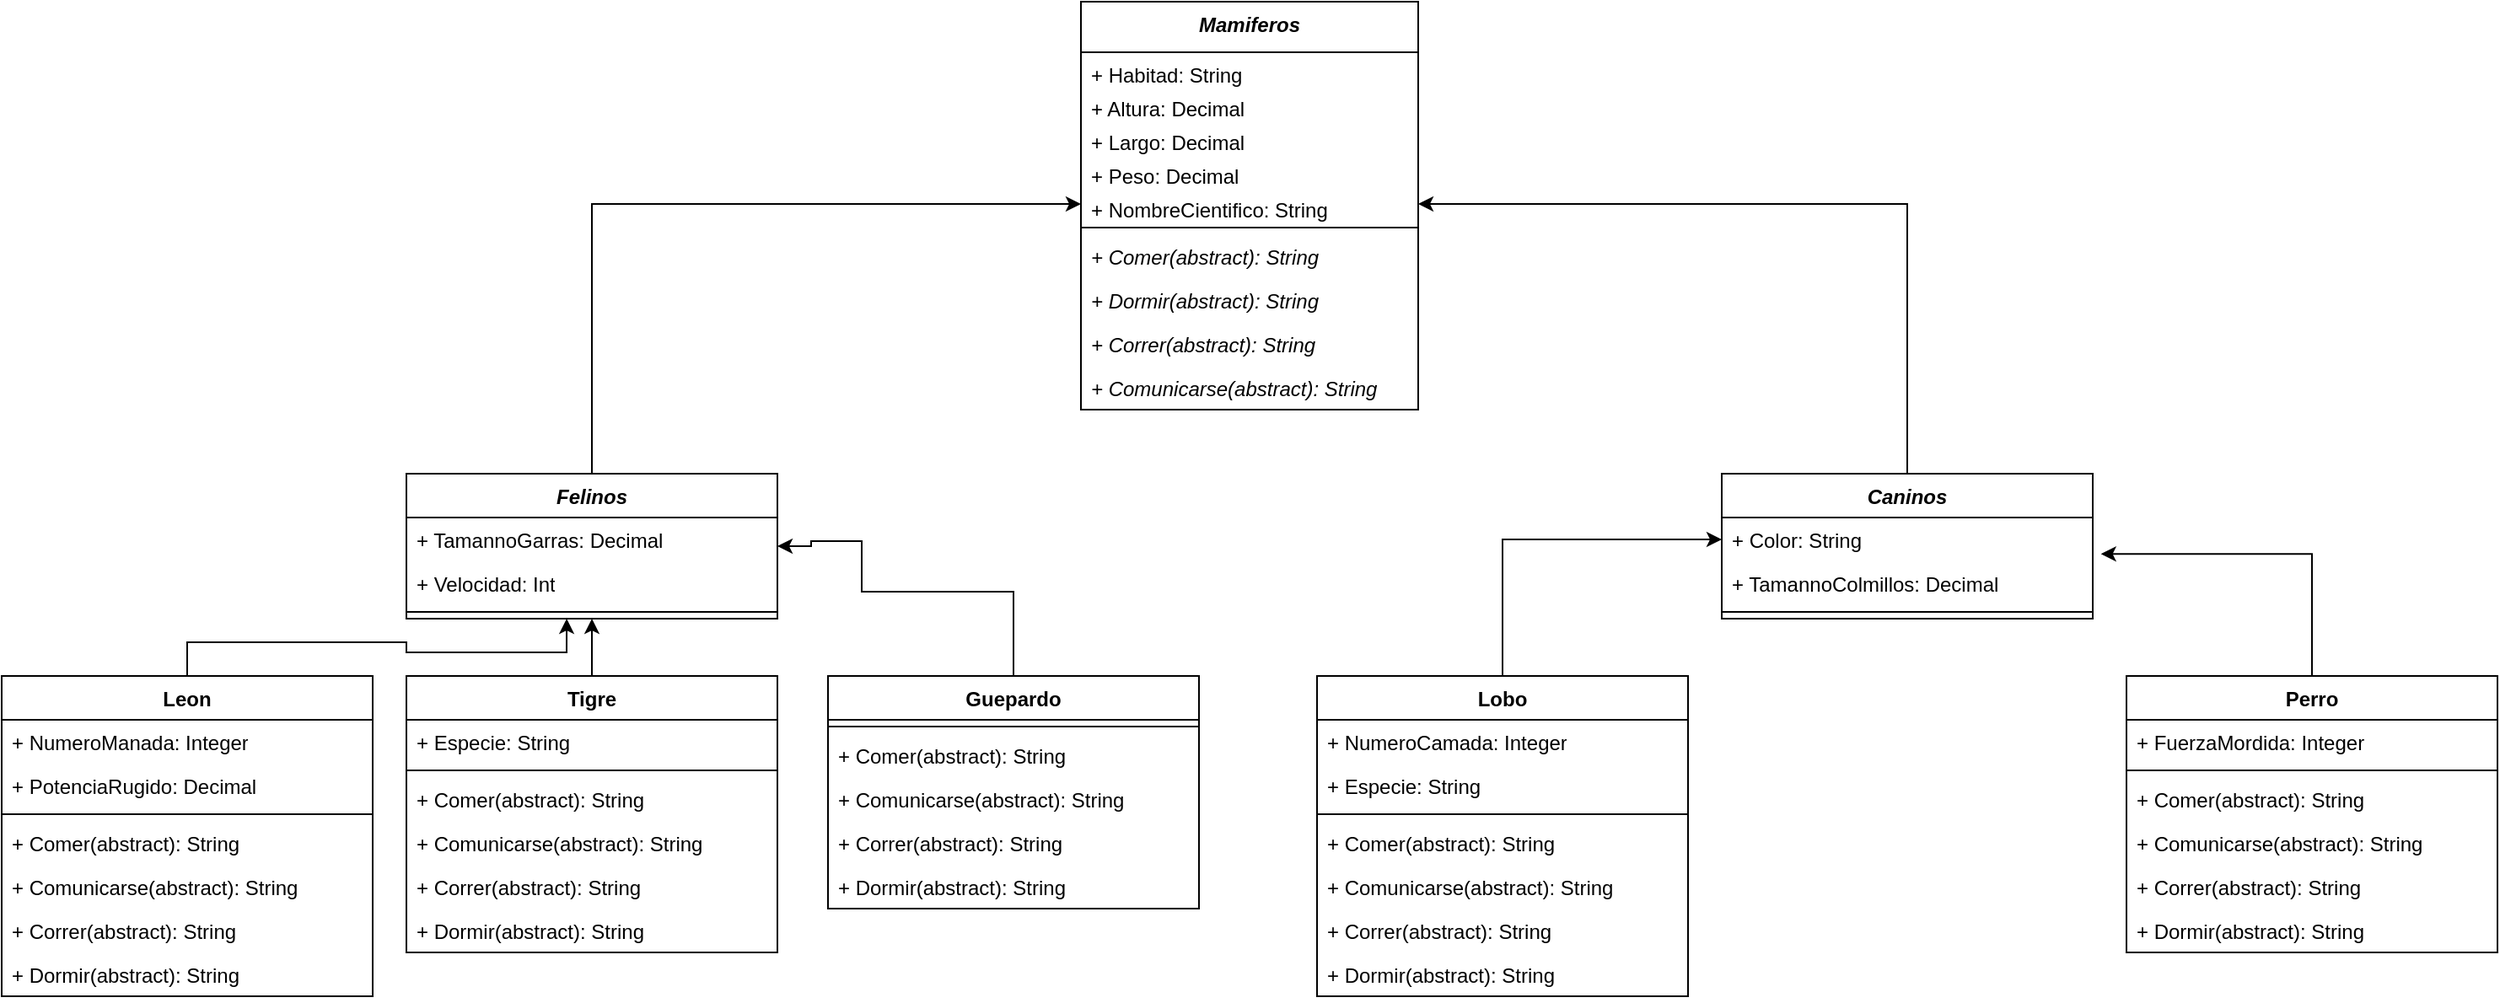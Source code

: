 <mxfile version="24.5.3" type="device">
  <diagram id="C5RBs43oDa-KdzZeNtuy" name="Page-1">
    <mxGraphModel dx="2427" dy="953" grid="1" gridSize="10" guides="1" tooltips="1" connect="1" arrows="1" fold="1" page="1" pageScale="1" pageWidth="827" pageHeight="1169" math="0" shadow="0">
      <root>
        <mxCell id="WIyWlLk6GJQsqaUBKTNV-0" />
        <mxCell id="WIyWlLk6GJQsqaUBKTNV-1" parent="WIyWlLk6GJQsqaUBKTNV-0" />
        <object label="&lt;i&gt;Mamiferos&lt;/i&gt;" Habitad="String" Altura="Decimal" Largo="Decimal" Peso="Decimal" NombreCientifico="String" id="YpqRDH7Y1r-1CHJtcinR-12">
          <mxCell style="swimlane;fontStyle=1;align=center;verticalAlign=top;childLayout=stackLayout;horizontal=1;startSize=30;horizontalStack=0;resizeParent=1;resizeParentMax=0;resizeLast=0;collapsible=1;marginBottom=0;whiteSpace=wrap;html=1;" vertex="1" parent="WIyWlLk6GJQsqaUBKTNV-1">
            <mxGeometry x="300" y="80" width="200" height="242" as="geometry">
              <mxRectangle x="-10" y="10" width="100" height="30" as="alternateBounds" />
            </mxGeometry>
          </mxCell>
        </object>
        <object label="+ Habitad: String" Habitad="String" id="YpqRDH7Y1r-1CHJtcinR-13">
          <mxCell style="text;strokeColor=none;fillColor=none;align=left;verticalAlign=top;spacingLeft=4;spacingRight=4;overflow=hidden;rotatable=0;points=[[0,0.5],[1,0.5]];portConstraint=eastwest;whiteSpace=wrap;html=1;" vertex="1" parent="YpqRDH7Y1r-1CHJtcinR-12">
            <mxGeometry y="30" width="200" height="20" as="geometry" />
          </mxCell>
        </object>
        <object label="+ Altura: Decimal" Habitad="String" id="YpqRDH7Y1r-1CHJtcinR-16">
          <mxCell style="text;strokeColor=none;fillColor=none;align=left;verticalAlign=top;spacingLeft=4;spacingRight=4;overflow=hidden;rotatable=0;points=[[0,0.5],[1,0.5]];portConstraint=eastwest;whiteSpace=wrap;html=1;" vertex="1" parent="YpqRDH7Y1r-1CHJtcinR-12">
            <mxGeometry y="50" width="200" height="20" as="geometry" />
          </mxCell>
        </object>
        <object label="+ Largo: Decimal" Habitad="String" id="YpqRDH7Y1r-1CHJtcinR-17">
          <mxCell style="text;strokeColor=none;fillColor=none;align=left;verticalAlign=top;spacingLeft=4;spacingRight=4;overflow=hidden;rotatable=0;points=[[0,0.5],[1,0.5]];portConstraint=eastwest;whiteSpace=wrap;html=1;" vertex="1" parent="YpqRDH7Y1r-1CHJtcinR-12">
            <mxGeometry y="70" width="200" height="20" as="geometry" />
          </mxCell>
        </object>
        <object label="+ Peso: Decimal" Habitad="String" id="YpqRDH7Y1r-1CHJtcinR-18">
          <mxCell style="text;strokeColor=none;fillColor=none;align=left;verticalAlign=top;spacingLeft=4;spacingRight=4;overflow=hidden;rotatable=0;points=[[0,0.5],[1,0.5]];portConstraint=eastwest;whiteSpace=wrap;html=1;" vertex="1" parent="YpqRDH7Y1r-1CHJtcinR-12">
            <mxGeometry y="90" width="200" height="20" as="geometry" />
          </mxCell>
        </object>
        <object label="+ NombreCientifico: String" Habitad="String" id="YpqRDH7Y1r-1CHJtcinR-19">
          <mxCell style="text;strokeColor=none;fillColor=none;align=left;verticalAlign=top;spacingLeft=4;spacingRight=4;overflow=hidden;rotatable=0;points=[[0,0.5],[1,0.5]];portConstraint=eastwest;whiteSpace=wrap;html=1;" vertex="1" parent="YpqRDH7Y1r-1CHJtcinR-12">
            <mxGeometry y="110" width="200" height="20" as="geometry" />
          </mxCell>
        </object>
        <mxCell id="YpqRDH7Y1r-1CHJtcinR-14" value="" style="line;strokeWidth=1;fillColor=none;align=left;verticalAlign=middle;spacingTop=-1;spacingLeft=3;spacingRight=3;rotatable=0;labelPosition=right;points=[];portConstraint=eastwest;strokeColor=inherit;" vertex="1" parent="YpqRDH7Y1r-1CHJtcinR-12">
          <mxGeometry y="130" width="200" height="8" as="geometry" />
        </mxCell>
        <mxCell id="YpqRDH7Y1r-1CHJtcinR-15" value="+ Comer(abstract): String" style="text;strokeColor=none;fillColor=none;align=left;verticalAlign=top;spacingLeft=4;spacingRight=4;overflow=hidden;rotatable=0;points=[[0,0.5],[1,0.5]];portConstraint=eastwest;whiteSpace=wrap;html=1;fontStyle=2" vertex="1" parent="YpqRDH7Y1r-1CHJtcinR-12">
          <mxGeometry y="138" width="200" height="26" as="geometry" />
        </mxCell>
        <mxCell id="YpqRDH7Y1r-1CHJtcinR-20" value="+ Dormir(abstract): String" style="text;strokeColor=none;fillColor=none;align=left;verticalAlign=top;spacingLeft=4;spacingRight=4;overflow=hidden;rotatable=0;points=[[0,0.5],[1,0.5]];portConstraint=eastwest;whiteSpace=wrap;html=1;fontStyle=2" vertex="1" parent="YpqRDH7Y1r-1CHJtcinR-12">
          <mxGeometry y="164" width="200" height="26" as="geometry" />
        </mxCell>
        <mxCell id="YpqRDH7Y1r-1CHJtcinR-21" value="+ Correr(abstract): String" style="text;strokeColor=none;fillColor=none;align=left;verticalAlign=top;spacingLeft=4;spacingRight=4;overflow=hidden;rotatable=0;points=[[0,0.5],[1,0.5]];portConstraint=eastwest;whiteSpace=wrap;html=1;fontStyle=2" vertex="1" parent="YpqRDH7Y1r-1CHJtcinR-12">
          <mxGeometry y="190" width="200" height="26" as="geometry" />
        </mxCell>
        <mxCell id="YpqRDH7Y1r-1CHJtcinR-22" value="+ Comunicarse(abstract): String" style="text;strokeColor=none;fillColor=none;align=left;verticalAlign=top;spacingLeft=4;spacingRight=4;overflow=hidden;rotatable=0;points=[[0,0.5],[1,0.5]];portConstraint=eastwest;whiteSpace=wrap;html=1;fontStyle=2" vertex="1" parent="YpqRDH7Y1r-1CHJtcinR-12">
          <mxGeometry y="216" width="200" height="26" as="geometry" />
        </mxCell>
        <mxCell id="YpqRDH7Y1r-1CHJtcinR-84" style="edgeStyle=orthogonalEdgeStyle;rounded=0;orthogonalLoop=1;jettySize=auto;html=1;entryX=0;entryY=0.5;entryDx=0;entryDy=0;" edge="1" parent="WIyWlLk6GJQsqaUBKTNV-1" source="YpqRDH7Y1r-1CHJtcinR-23" target="YpqRDH7Y1r-1CHJtcinR-19">
          <mxGeometry relative="1" as="geometry" />
        </mxCell>
        <mxCell id="YpqRDH7Y1r-1CHJtcinR-23" value="&lt;i&gt;Felinos&lt;/i&gt;" style="swimlane;fontStyle=1;align=center;verticalAlign=top;childLayout=stackLayout;horizontal=1;startSize=26;horizontalStack=0;resizeParent=1;resizeParentMax=0;resizeLast=0;collapsible=1;marginBottom=0;whiteSpace=wrap;html=1;" vertex="1" parent="WIyWlLk6GJQsqaUBKTNV-1">
          <mxGeometry x="-100" y="360" width="220" height="86" as="geometry" />
        </mxCell>
        <mxCell id="YpqRDH7Y1r-1CHJtcinR-24" value="+ TamannoGarras: Decimal" style="text;strokeColor=none;fillColor=none;align=left;verticalAlign=top;spacingLeft=4;spacingRight=4;overflow=hidden;rotatable=0;points=[[0,0.5],[1,0.5]];portConstraint=eastwest;whiteSpace=wrap;html=1;" vertex="1" parent="YpqRDH7Y1r-1CHJtcinR-23">
          <mxGeometry y="26" width="220" height="26" as="geometry" />
        </mxCell>
        <mxCell id="YpqRDH7Y1r-1CHJtcinR-27" value="+ Velocidad: Int" style="text;strokeColor=none;fillColor=none;align=left;verticalAlign=top;spacingLeft=4;spacingRight=4;overflow=hidden;rotatable=0;points=[[0,0.5],[1,0.5]];portConstraint=eastwest;whiteSpace=wrap;html=1;" vertex="1" parent="YpqRDH7Y1r-1CHJtcinR-23">
          <mxGeometry y="52" width="220" height="26" as="geometry" />
        </mxCell>
        <mxCell id="YpqRDH7Y1r-1CHJtcinR-25" value="" style="line;strokeWidth=1;fillColor=none;align=left;verticalAlign=middle;spacingTop=-1;spacingLeft=3;spacingRight=3;rotatable=0;labelPosition=right;points=[];portConstraint=eastwest;strokeColor=inherit;" vertex="1" parent="YpqRDH7Y1r-1CHJtcinR-23">
          <mxGeometry y="78" width="220" height="8" as="geometry" />
        </mxCell>
        <mxCell id="YpqRDH7Y1r-1CHJtcinR-83" style="edgeStyle=orthogonalEdgeStyle;rounded=0;orthogonalLoop=1;jettySize=auto;html=1;entryX=1;entryY=0.5;entryDx=0;entryDy=0;" edge="1" parent="WIyWlLk6GJQsqaUBKTNV-1" source="YpqRDH7Y1r-1CHJtcinR-32" target="YpqRDH7Y1r-1CHJtcinR-19">
          <mxGeometry relative="1" as="geometry" />
        </mxCell>
        <mxCell id="YpqRDH7Y1r-1CHJtcinR-32" value="&lt;i&gt;Caninos&lt;/i&gt;" style="swimlane;fontStyle=1;align=center;verticalAlign=top;childLayout=stackLayout;horizontal=1;startSize=26;horizontalStack=0;resizeParent=1;resizeParentMax=0;resizeLast=0;collapsible=1;marginBottom=0;whiteSpace=wrap;html=1;" vertex="1" parent="WIyWlLk6GJQsqaUBKTNV-1">
          <mxGeometry x="680" y="360" width="220" height="86" as="geometry" />
        </mxCell>
        <mxCell id="YpqRDH7Y1r-1CHJtcinR-33" value="+ Color: String" style="text;strokeColor=none;fillColor=none;align=left;verticalAlign=top;spacingLeft=4;spacingRight=4;overflow=hidden;rotatable=0;points=[[0,0.5],[1,0.5]];portConstraint=eastwest;whiteSpace=wrap;html=1;" vertex="1" parent="YpqRDH7Y1r-1CHJtcinR-32">
          <mxGeometry y="26" width="220" height="26" as="geometry" />
        </mxCell>
        <mxCell id="YpqRDH7Y1r-1CHJtcinR-34" value="+ TamannoColmillos: Decimal" style="text;strokeColor=none;fillColor=none;align=left;verticalAlign=top;spacingLeft=4;spacingRight=4;overflow=hidden;rotatable=0;points=[[0,0.5],[1,0.5]];portConstraint=eastwest;whiteSpace=wrap;html=1;" vertex="1" parent="YpqRDH7Y1r-1CHJtcinR-32">
          <mxGeometry y="52" width="220" height="26" as="geometry" />
        </mxCell>
        <mxCell id="YpqRDH7Y1r-1CHJtcinR-35" value="" style="line;strokeWidth=1;fillColor=none;align=left;verticalAlign=middle;spacingTop=-1;spacingLeft=3;spacingRight=3;rotatable=0;labelPosition=right;points=[];portConstraint=eastwest;strokeColor=inherit;" vertex="1" parent="YpqRDH7Y1r-1CHJtcinR-32">
          <mxGeometry y="78" width="220" height="8" as="geometry" />
        </mxCell>
        <mxCell id="YpqRDH7Y1r-1CHJtcinR-40" value="&lt;span&gt;Leon&lt;/span&gt;" style="swimlane;fontStyle=1;align=center;verticalAlign=top;childLayout=stackLayout;horizontal=1;startSize=26;horizontalStack=0;resizeParent=1;resizeParentMax=0;resizeLast=0;collapsible=1;marginBottom=0;whiteSpace=wrap;html=1;" vertex="1" parent="WIyWlLk6GJQsqaUBKTNV-1">
          <mxGeometry x="-340" y="480" width="220" height="190" as="geometry" />
        </mxCell>
        <mxCell id="YpqRDH7Y1r-1CHJtcinR-41" value="+ NumeroManada: Integer" style="text;strokeColor=none;fillColor=none;align=left;verticalAlign=top;spacingLeft=4;spacingRight=4;overflow=hidden;rotatable=0;points=[[0,0.5],[1,0.5]];portConstraint=eastwest;whiteSpace=wrap;html=1;" vertex="1" parent="YpqRDH7Y1r-1CHJtcinR-40">
          <mxGeometry y="26" width="220" height="26" as="geometry" />
        </mxCell>
        <mxCell id="YpqRDH7Y1r-1CHJtcinR-42" value="+ PotenciaRugido: Decimal" style="text;strokeColor=none;fillColor=none;align=left;verticalAlign=top;spacingLeft=4;spacingRight=4;overflow=hidden;rotatable=0;points=[[0,0.5],[1,0.5]];portConstraint=eastwest;whiteSpace=wrap;html=1;" vertex="1" parent="YpqRDH7Y1r-1CHJtcinR-40">
          <mxGeometry y="52" width="220" height="26" as="geometry" />
        </mxCell>
        <mxCell id="YpqRDH7Y1r-1CHJtcinR-43" value="" style="line;strokeWidth=1;fillColor=none;align=left;verticalAlign=middle;spacingTop=-1;spacingLeft=3;spacingRight=3;rotatable=0;labelPosition=right;points=[];portConstraint=eastwest;strokeColor=inherit;" vertex="1" parent="YpqRDH7Y1r-1CHJtcinR-40">
          <mxGeometry y="78" width="220" height="8" as="geometry" />
        </mxCell>
        <mxCell id="YpqRDH7Y1r-1CHJtcinR-44" value="+ Comer(abstract): String" style="text;strokeColor=none;fillColor=none;align=left;verticalAlign=top;spacingLeft=4;spacingRight=4;overflow=hidden;rotatable=0;points=[[0,0.5],[1,0.5]];portConstraint=eastwest;whiteSpace=wrap;html=1;fontStyle=0" vertex="1" parent="YpqRDH7Y1r-1CHJtcinR-40">
          <mxGeometry y="86" width="220" height="26" as="geometry" />
        </mxCell>
        <mxCell id="YpqRDH7Y1r-1CHJtcinR-45" value="+ Comunicarse(abstract): String" style="text;strokeColor=none;fillColor=none;align=left;verticalAlign=top;spacingLeft=4;spacingRight=4;overflow=hidden;rotatable=0;points=[[0,0.5],[1,0.5]];portConstraint=eastwest;whiteSpace=wrap;html=1;fontStyle=0" vertex="1" parent="YpqRDH7Y1r-1CHJtcinR-40">
          <mxGeometry y="112" width="220" height="26" as="geometry" />
        </mxCell>
        <mxCell id="YpqRDH7Y1r-1CHJtcinR-46" value="+ Correr(abstract): String" style="text;strokeColor=none;fillColor=none;align=left;verticalAlign=top;spacingLeft=4;spacingRight=4;overflow=hidden;rotatable=0;points=[[0,0.5],[1,0.5]];portConstraint=eastwest;whiteSpace=wrap;html=1;fontStyle=0" vertex="1" parent="YpqRDH7Y1r-1CHJtcinR-40">
          <mxGeometry y="138" width="220" height="26" as="geometry" />
        </mxCell>
        <mxCell id="YpqRDH7Y1r-1CHJtcinR-47" value="+ Dormir(abstract): String" style="text;strokeColor=none;fillColor=none;align=left;verticalAlign=top;spacingLeft=4;spacingRight=4;overflow=hidden;rotatable=0;points=[[0,0.5],[1,0.5]];portConstraint=eastwest;whiteSpace=wrap;html=1;fontStyle=0" vertex="1" parent="YpqRDH7Y1r-1CHJtcinR-40">
          <mxGeometry y="164" width="220" height="26" as="geometry" />
        </mxCell>
        <mxCell id="YpqRDH7Y1r-1CHJtcinR-80" style="edgeStyle=orthogonalEdgeStyle;rounded=0;orthogonalLoop=1;jettySize=auto;html=1;entryX=0.5;entryY=1;entryDx=0;entryDy=0;" edge="1" parent="WIyWlLk6GJQsqaUBKTNV-1" source="YpqRDH7Y1r-1CHJtcinR-48" target="YpqRDH7Y1r-1CHJtcinR-23">
          <mxGeometry relative="1" as="geometry" />
        </mxCell>
        <mxCell id="YpqRDH7Y1r-1CHJtcinR-48" value="&lt;span&gt;Tigre&lt;/span&gt;" style="swimlane;fontStyle=1;align=center;verticalAlign=top;childLayout=stackLayout;horizontal=1;startSize=26;horizontalStack=0;resizeParent=1;resizeParentMax=0;resizeLast=0;collapsible=1;marginBottom=0;whiteSpace=wrap;html=1;" vertex="1" parent="WIyWlLk6GJQsqaUBKTNV-1">
          <mxGeometry x="-100" y="480" width="220" height="164" as="geometry" />
        </mxCell>
        <mxCell id="YpqRDH7Y1r-1CHJtcinR-49" value="+ Especie: String" style="text;strokeColor=none;fillColor=none;align=left;verticalAlign=top;spacingLeft=4;spacingRight=4;overflow=hidden;rotatable=0;points=[[0,0.5],[1,0.5]];portConstraint=eastwest;whiteSpace=wrap;html=1;" vertex="1" parent="YpqRDH7Y1r-1CHJtcinR-48">
          <mxGeometry y="26" width="220" height="26" as="geometry" />
        </mxCell>
        <mxCell id="YpqRDH7Y1r-1CHJtcinR-51" value="" style="line;strokeWidth=1;fillColor=none;align=left;verticalAlign=middle;spacingTop=-1;spacingLeft=3;spacingRight=3;rotatable=0;labelPosition=right;points=[];portConstraint=eastwest;strokeColor=inherit;" vertex="1" parent="YpqRDH7Y1r-1CHJtcinR-48">
          <mxGeometry y="52" width="220" height="8" as="geometry" />
        </mxCell>
        <mxCell id="YpqRDH7Y1r-1CHJtcinR-52" value="+ Comer(abstract): String" style="text;strokeColor=none;fillColor=none;align=left;verticalAlign=top;spacingLeft=4;spacingRight=4;overflow=hidden;rotatable=0;points=[[0,0.5],[1,0.5]];portConstraint=eastwest;whiteSpace=wrap;html=1;fontStyle=0" vertex="1" parent="YpqRDH7Y1r-1CHJtcinR-48">
          <mxGeometry y="60" width="220" height="26" as="geometry" />
        </mxCell>
        <mxCell id="YpqRDH7Y1r-1CHJtcinR-53" value="+ Comunicarse(abstract): String" style="text;strokeColor=none;fillColor=none;align=left;verticalAlign=top;spacingLeft=4;spacingRight=4;overflow=hidden;rotatable=0;points=[[0,0.5],[1,0.5]];portConstraint=eastwest;whiteSpace=wrap;html=1;fontStyle=0" vertex="1" parent="YpqRDH7Y1r-1CHJtcinR-48">
          <mxGeometry y="86" width="220" height="26" as="geometry" />
        </mxCell>
        <mxCell id="YpqRDH7Y1r-1CHJtcinR-54" value="+ Correr(abstract): String" style="text;strokeColor=none;fillColor=none;align=left;verticalAlign=top;spacingLeft=4;spacingRight=4;overflow=hidden;rotatable=0;points=[[0,0.5],[1,0.5]];portConstraint=eastwest;whiteSpace=wrap;html=1;fontStyle=0" vertex="1" parent="YpqRDH7Y1r-1CHJtcinR-48">
          <mxGeometry y="112" width="220" height="26" as="geometry" />
        </mxCell>
        <mxCell id="YpqRDH7Y1r-1CHJtcinR-55" value="+ Dormir(abstract): String" style="text;strokeColor=none;fillColor=none;align=left;verticalAlign=top;spacingLeft=4;spacingRight=4;overflow=hidden;rotatable=0;points=[[0,0.5],[1,0.5]];portConstraint=eastwest;whiteSpace=wrap;html=1;fontStyle=0" vertex="1" parent="YpqRDH7Y1r-1CHJtcinR-48">
          <mxGeometry y="138" width="220" height="26" as="geometry" />
        </mxCell>
        <mxCell id="YpqRDH7Y1r-1CHJtcinR-81" style="edgeStyle=orthogonalEdgeStyle;rounded=0;orthogonalLoop=1;jettySize=auto;html=1;entryX=1;entryY=0.5;entryDx=0;entryDy=0;" edge="1" parent="WIyWlLk6GJQsqaUBKTNV-1" source="YpqRDH7Y1r-1CHJtcinR-56" target="YpqRDH7Y1r-1CHJtcinR-23">
          <mxGeometry relative="1" as="geometry">
            <Array as="points">
              <mxPoint x="260" y="430" />
              <mxPoint x="170" y="430" />
              <mxPoint x="170" y="400" />
              <mxPoint x="140" y="400" />
              <mxPoint x="140" y="403" />
            </Array>
          </mxGeometry>
        </mxCell>
        <mxCell id="YpqRDH7Y1r-1CHJtcinR-56" value="&lt;span&gt;Guepardo&lt;/span&gt;" style="swimlane;fontStyle=1;align=center;verticalAlign=top;childLayout=stackLayout;horizontal=1;startSize=26;horizontalStack=0;resizeParent=1;resizeParentMax=0;resizeLast=0;collapsible=1;marginBottom=0;whiteSpace=wrap;html=1;" vertex="1" parent="WIyWlLk6GJQsqaUBKTNV-1">
          <mxGeometry x="150" y="480" width="220" height="138" as="geometry" />
        </mxCell>
        <mxCell id="YpqRDH7Y1r-1CHJtcinR-58" value="" style="line;strokeWidth=1;fillColor=none;align=left;verticalAlign=middle;spacingTop=-1;spacingLeft=3;spacingRight=3;rotatable=0;labelPosition=right;points=[];portConstraint=eastwest;strokeColor=inherit;" vertex="1" parent="YpqRDH7Y1r-1CHJtcinR-56">
          <mxGeometry y="26" width="220" height="8" as="geometry" />
        </mxCell>
        <mxCell id="YpqRDH7Y1r-1CHJtcinR-59" value="+ Comer(abstract): String" style="text;strokeColor=none;fillColor=none;align=left;verticalAlign=top;spacingLeft=4;spacingRight=4;overflow=hidden;rotatable=0;points=[[0,0.5],[1,0.5]];portConstraint=eastwest;whiteSpace=wrap;html=1;fontStyle=0" vertex="1" parent="YpqRDH7Y1r-1CHJtcinR-56">
          <mxGeometry y="34" width="220" height="26" as="geometry" />
        </mxCell>
        <mxCell id="YpqRDH7Y1r-1CHJtcinR-60" value="+ Comunicarse(abstract): String" style="text;strokeColor=none;fillColor=none;align=left;verticalAlign=top;spacingLeft=4;spacingRight=4;overflow=hidden;rotatable=0;points=[[0,0.5],[1,0.5]];portConstraint=eastwest;whiteSpace=wrap;html=1;fontStyle=0" vertex="1" parent="YpqRDH7Y1r-1CHJtcinR-56">
          <mxGeometry y="60" width="220" height="26" as="geometry" />
        </mxCell>
        <mxCell id="YpqRDH7Y1r-1CHJtcinR-61" value="+ Correr(abstract): String" style="text;strokeColor=none;fillColor=none;align=left;verticalAlign=top;spacingLeft=4;spacingRight=4;overflow=hidden;rotatable=0;points=[[0,0.5],[1,0.5]];portConstraint=eastwest;whiteSpace=wrap;html=1;fontStyle=0" vertex="1" parent="YpqRDH7Y1r-1CHJtcinR-56">
          <mxGeometry y="86" width="220" height="26" as="geometry" />
        </mxCell>
        <mxCell id="YpqRDH7Y1r-1CHJtcinR-62" value="+ Dormir(abstract): String" style="text;strokeColor=none;fillColor=none;align=left;verticalAlign=top;spacingLeft=4;spacingRight=4;overflow=hidden;rotatable=0;points=[[0,0.5],[1,0.5]];portConstraint=eastwest;whiteSpace=wrap;html=1;fontStyle=0" vertex="1" parent="YpqRDH7Y1r-1CHJtcinR-56">
          <mxGeometry y="112" width="220" height="26" as="geometry" />
        </mxCell>
        <mxCell id="YpqRDH7Y1r-1CHJtcinR-85" style="edgeStyle=orthogonalEdgeStyle;rounded=0;orthogonalLoop=1;jettySize=auto;html=1;entryX=0;entryY=0.5;entryDx=0;entryDy=0;" edge="1" parent="WIyWlLk6GJQsqaUBKTNV-1" source="YpqRDH7Y1r-1CHJtcinR-63" target="YpqRDH7Y1r-1CHJtcinR-33">
          <mxGeometry relative="1" as="geometry" />
        </mxCell>
        <mxCell id="YpqRDH7Y1r-1CHJtcinR-63" value="&lt;span&gt;Lobo&lt;/span&gt;" style="swimlane;fontStyle=1;align=center;verticalAlign=top;childLayout=stackLayout;horizontal=1;startSize=26;horizontalStack=0;resizeParent=1;resizeParentMax=0;resizeLast=0;collapsible=1;marginBottom=0;whiteSpace=wrap;html=1;" vertex="1" parent="WIyWlLk6GJQsqaUBKTNV-1">
          <mxGeometry x="440" y="480" width="220" height="190" as="geometry" />
        </mxCell>
        <mxCell id="YpqRDH7Y1r-1CHJtcinR-64" value="+ NumeroCamada: Integer" style="text;strokeColor=none;fillColor=none;align=left;verticalAlign=top;spacingLeft=4;spacingRight=4;overflow=hidden;rotatable=0;points=[[0,0.5],[1,0.5]];portConstraint=eastwest;whiteSpace=wrap;html=1;" vertex="1" parent="YpqRDH7Y1r-1CHJtcinR-63">
          <mxGeometry y="26" width="220" height="26" as="geometry" />
        </mxCell>
        <mxCell id="YpqRDH7Y1r-1CHJtcinR-70" value="+ Especie: String" style="text;strokeColor=none;fillColor=none;align=left;verticalAlign=top;spacingLeft=4;spacingRight=4;overflow=hidden;rotatable=0;points=[[0,0.5],[1,0.5]];portConstraint=eastwest;whiteSpace=wrap;html=1;" vertex="1" parent="YpqRDH7Y1r-1CHJtcinR-63">
          <mxGeometry y="52" width="220" height="26" as="geometry" />
        </mxCell>
        <mxCell id="YpqRDH7Y1r-1CHJtcinR-65" value="" style="line;strokeWidth=1;fillColor=none;align=left;verticalAlign=middle;spacingTop=-1;spacingLeft=3;spacingRight=3;rotatable=0;labelPosition=right;points=[];portConstraint=eastwest;strokeColor=inherit;" vertex="1" parent="YpqRDH7Y1r-1CHJtcinR-63">
          <mxGeometry y="78" width="220" height="8" as="geometry" />
        </mxCell>
        <mxCell id="YpqRDH7Y1r-1CHJtcinR-66" value="+ Comer(abstract): String" style="text;strokeColor=none;fillColor=none;align=left;verticalAlign=top;spacingLeft=4;spacingRight=4;overflow=hidden;rotatable=0;points=[[0,0.5],[1,0.5]];portConstraint=eastwest;whiteSpace=wrap;html=1;fontStyle=0" vertex="1" parent="YpqRDH7Y1r-1CHJtcinR-63">
          <mxGeometry y="86" width="220" height="26" as="geometry" />
        </mxCell>
        <mxCell id="YpqRDH7Y1r-1CHJtcinR-67" value="+ Comunicarse(abstract): String" style="text;strokeColor=none;fillColor=none;align=left;verticalAlign=top;spacingLeft=4;spacingRight=4;overflow=hidden;rotatable=0;points=[[0,0.5],[1,0.5]];portConstraint=eastwest;whiteSpace=wrap;html=1;fontStyle=0" vertex="1" parent="YpqRDH7Y1r-1CHJtcinR-63">
          <mxGeometry y="112" width="220" height="26" as="geometry" />
        </mxCell>
        <mxCell id="YpqRDH7Y1r-1CHJtcinR-68" value="+ Correr(abstract): String" style="text;strokeColor=none;fillColor=none;align=left;verticalAlign=top;spacingLeft=4;spacingRight=4;overflow=hidden;rotatable=0;points=[[0,0.5],[1,0.5]];portConstraint=eastwest;whiteSpace=wrap;html=1;fontStyle=0" vertex="1" parent="YpqRDH7Y1r-1CHJtcinR-63">
          <mxGeometry y="138" width="220" height="26" as="geometry" />
        </mxCell>
        <mxCell id="YpqRDH7Y1r-1CHJtcinR-69" value="+ Dormir(abstract): String" style="text;strokeColor=none;fillColor=none;align=left;verticalAlign=top;spacingLeft=4;spacingRight=4;overflow=hidden;rotatable=0;points=[[0,0.5],[1,0.5]];portConstraint=eastwest;whiteSpace=wrap;html=1;fontStyle=0" vertex="1" parent="YpqRDH7Y1r-1CHJtcinR-63">
          <mxGeometry y="164" width="220" height="26" as="geometry" />
        </mxCell>
        <mxCell id="YpqRDH7Y1r-1CHJtcinR-71" value="&lt;span&gt;Perro&lt;/span&gt;" style="swimlane;fontStyle=1;align=center;verticalAlign=top;childLayout=stackLayout;horizontal=1;startSize=26;horizontalStack=0;resizeParent=1;resizeParentMax=0;resizeLast=0;collapsible=1;marginBottom=0;whiteSpace=wrap;html=1;" vertex="1" parent="WIyWlLk6GJQsqaUBKTNV-1">
          <mxGeometry x="920" y="480" width="220" height="164" as="geometry" />
        </mxCell>
        <mxCell id="YpqRDH7Y1r-1CHJtcinR-72" value="+ FuerzaMordida: Integer" style="text;strokeColor=none;fillColor=none;align=left;verticalAlign=top;spacingLeft=4;spacingRight=4;overflow=hidden;rotatable=0;points=[[0,0.5],[1,0.5]];portConstraint=eastwest;whiteSpace=wrap;html=1;" vertex="1" parent="YpqRDH7Y1r-1CHJtcinR-71">
          <mxGeometry y="26" width="220" height="26" as="geometry" />
        </mxCell>
        <mxCell id="YpqRDH7Y1r-1CHJtcinR-74" value="" style="line;strokeWidth=1;fillColor=none;align=left;verticalAlign=middle;spacingTop=-1;spacingLeft=3;spacingRight=3;rotatable=0;labelPosition=right;points=[];portConstraint=eastwest;strokeColor=inherit;" vertex="1" parent="YpqRDH7Y1r-1CHJtcinR-71">
          <mxGeometry y="52" width="220" height="8" as="geometry" />
        </mxCell>
        <mxCell id="YpqRDH7Y1r-1CHJtcinR-75" value="+ Comer(abstract): String" style="text;strokeColor=none;fillColor=none;align=left;verticalAlign=top;spacingLeft=4;spacingRight=4;overflow=hidden;rotatable=0;points=[[0,0.5],[1,0.5]];portConstraint=eastwest;whiteSpace=wrap;html=1;fontStyle=0" vertex="1" parent="YpqRDH7Y1r-1CHJtcinR-71">
          <mxGeometry y="60" width="220" height="26" as="geometry" />
        </mxCell>
        <mxCell id="YpqRDH7Y1r-1CHJtcinR-76" value="+ Comunicarse(abstract): String" style="text;strokeColor=none;fillColor=none;align=left;verticalAlign=top;spacingLeft=4;spacingRight=4;overflow=hidden;rotatable=0;points=[[0,0.5],[1,0.5]];portConstraint=eastwest;whiteSpace=wrap;html=1;fontStyle=0" vertex="1" parent="YpqRDH7Y1r-1CHJtcinR-71">
          <mxGeometry y="86" width="220" height="26" as="geometry" />
        </mxCell>
        <mxCell id="YpqRDH7Y1r-1CHJtcinR-77" value="+ Correr(abstract): String" style="text;strokeColor=none;fillColor=none;align=left;verticalAlign=top;spacingLeft=4;spacingRight=4;overflow=hidden;rotatable=0;points=[[0,0.5],[1,0.5]];portConstraint=eastwest;whiteSpace=wrap;html=1;fontStyle=0" vertex="1" parent="YpqRDH7Y1r-1CHJtcinR-71">
          <mxGeometry y="112" width="220" height="26" as="geometry" />
        </mxCell>
        <mxCell id="YpqRDH7Y1r-1CHJtcinR-78" value="+ Dormir(abstract): String" style="text;strokeColor=none;fillColor=none;align=left;verticalAlign=top;spacingLeft=4;spacingRight=4;overflow=hidden;rotatable=0;points=[[0,0.5],[1,0.5]];portConstraint=eastwest;whiteSpace=wrap;html=1;fontStyle=0" vertex="1" parent="YpqRDH7Y1r-1CHJtcinR-71">
          <mxGeometry y="138" width="220" height="26" as="geometry" />
        </mxCell>
        <mxCell id="YpqRDH7Y1r-1CHJtcinR-79" style="edgeStyle=orthogonalEdgeStyle;rounded=0;orthogonalLoop=1;jettySize=auto;html=1;exitX=0.5;exitY=0;exitDx=0;exitDy=0;entryX=0.432;entryY=1;entryDx=0;entryDy=0;entryPerimeter=0;" edge="1" parent="WIyWlLk6GJQsqaUBKTNV-1" source="YpqRDH7Y1r-1CHJtcinR-40" target="YpqRDH7Y1r-1CHJtcinR-25">
          <mxGeometry relative="1" as="geometry" />
        </mxCell>
        <mxCell id="YpqRDH7Y1r-1CHJtcinR-86" style="edgeStyle=orthogonalEdgeStyle;rounded=0;orthogonalLoop=1;jettySize=auto;html=1;entryX=1.022;entryY=0.832;entryDx=0;entryDy=0;entryPerimeter=0;" edge="1" parent="WIyWlLk6GJQsqaUBKTNV-1" source="YpqRDH7Y1r-1CHJtcinR-71" target="YpqRDH7Y1r-1CHJtcinR-33">
          <mxGeometry relative="1" as="geometry" />
        </mxCell>
      </root>
    </mxGraphModel>
  </diagram>
</mxfile>
